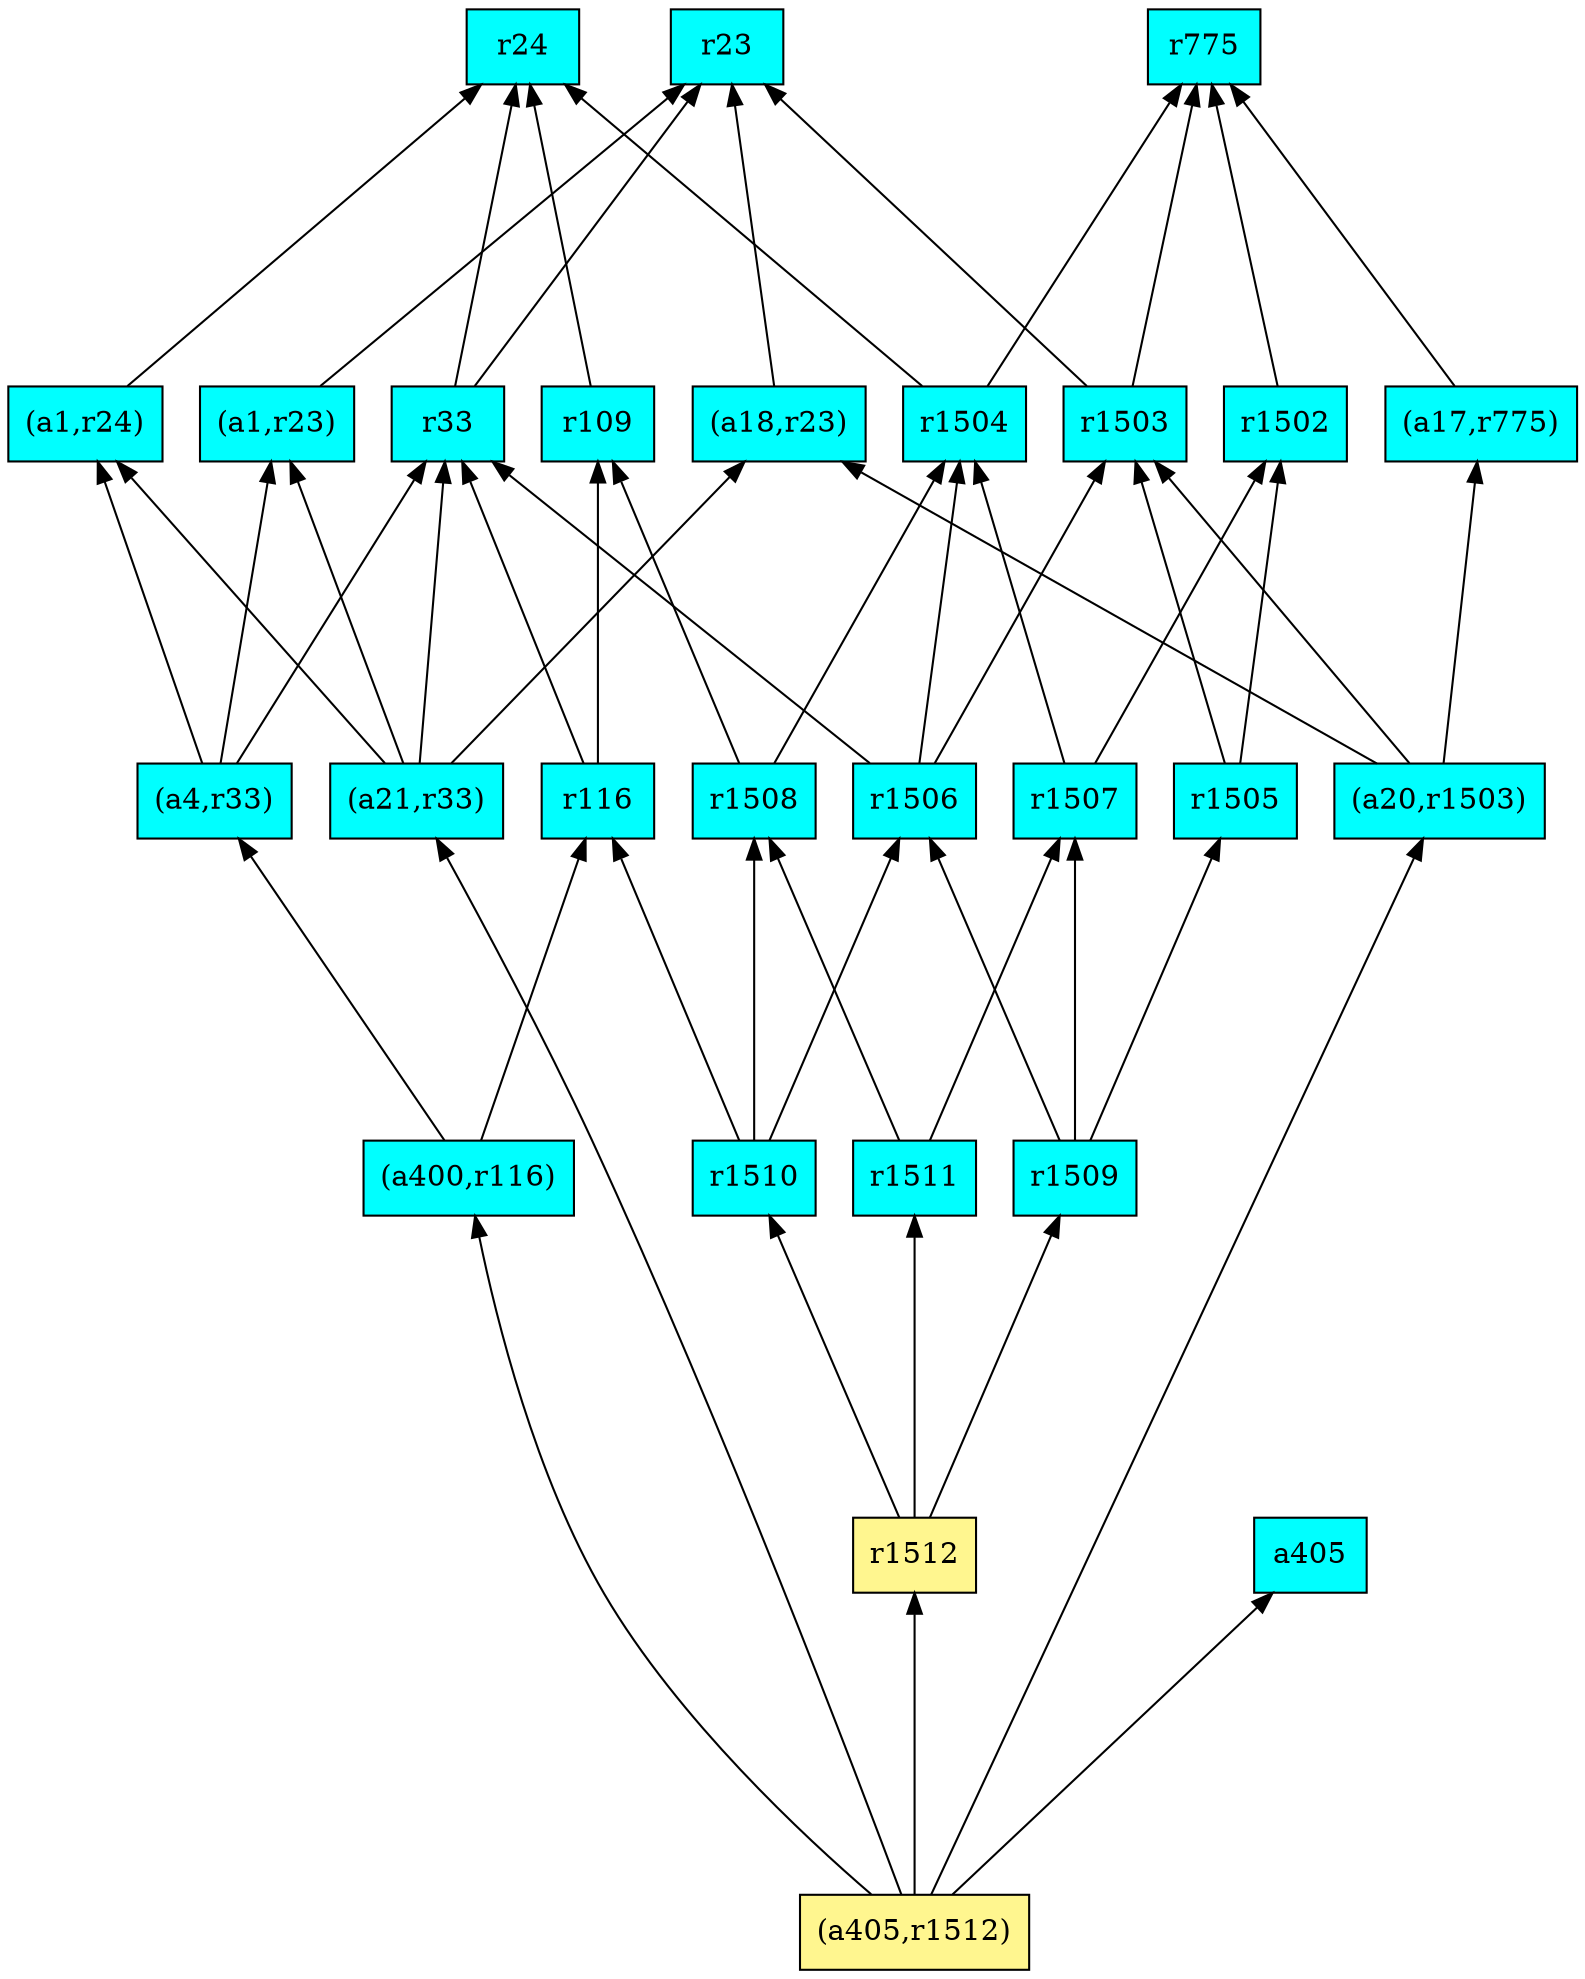 digraph G {
rankdir=BT;ranksep="2.0";
"r1510" [shape=record,fillcolor=cyan,style=filled,label="{r1510}"];
"r1511" [shape=record,fillcolor=cyan,style=filled,label="{r1511}"];
"(a4,r33)" [shape=record,fillcolor=cyan,style=filled,label="{(a4,r33)}"];
"(a21,r33)" [shape=record,fillcolor=cyan,style=filled,label="{(a21,r33)}"];
"(a20,r1503)" [shape=record,fillcolor=cyan,style=filled,label="{(a20,r1503)}"];
"(a17,r775)" [shape=record,fillcolor=cyan,style=filled,label="{(a17,r775)}"];
"r1502" [shape=record,fillcolor=cyan,style=filled,label="{r1502}"];
"(a400,r116)" [shape=record,fillcolor=cyan,style=filled,label="{(a400,r116)}"];
"r1508" [shape=record,fillcolor=cyan,style=filled,label="{r1508}"];
"a405" [shape=record,fillcolor=cyan,style=filled,label="{a405}"];
"r116" [shape=record,fillcolor=cyan,style=filled,label="{r116}"];
"r1512" [shape=record,fillcolor=khaki1,style=filled,label="{r1512}"];
"(a405,r1512)" [shape=record,fillcolor=khaki1,style=filled,label="{(a405,r1512)}"];
"(a1,r23)" [shape=record,fillcolor=cyan,style=filled,label="{(a1,r23)}"];
"r1503" [shape=record,fillcolor=cyan,style=filled,label="{r1503}"];
"r1505" [shape=record,fillcolor=cyan,style=filled,label="{r1505}"];
"(a1,r24)" [shape=record,fillcolor=cyan,style=filled,label="{(a1,r24)}"];
"r1506" [shape=record,fillcolor=cyan,style=filled,label="{r1506}"];
"r775" [shape=record,fillcolor=cyan,style=filled,label="{r775}"];
"r24" [shape=record,fillcolor=cyan,style=filled,label="{r24}"];
"(a18,r23)" [shape=record,fillcolor=cyan,style=filled,label="{(a18,r23)}"];
"r23" [shape=record,fillcolor=cyan,style=filled,label="{r23}"];
"r33" [shape=record,fillcolor=cyan,style=filled,label="{r33}"];
"r109" [shape=record,fillcolor=cyan,style=filled,label="{r109}"];
"r1504" [shape=record,fillcolor=cyan,style=filled,label="{r1504}"];
"r1509" [shape=record,fillcolor=cyan,style=filled,label="{r1509}"];
"r1507" [shape=record,fillcolor=cyan,style=filled,label="{r1507}"];
"r1510" -> "r116"
"r1510" -> "r1506"
"r1510" -> "r1508"
"r1511" -> "r1508"
"r1511" -> "r1507"
"(a4,r33)" -> "(a1,r23)"
"(a4,r33)" -> "(a1,r24)"
"(a4,r33)" -> "r33"
"(a21,r33)" -> "(a1,r23)"
"(a21,r33)" -> "(a1,r24)"
"(a21,r33)" -> "(a18,r23)"
"(a21,r33)" -> "r33"
"(a20,r1503)" -> "r1503"
"(a20,r1503)" -> "(a18,r23)"
"(a20,r1503)" -> "(a17,r775)"
"(a17,r775)" -> "r775"
"r1502" -> "r775"
"(a400,r116)" -> "r116"
"(a400,r116)" -> "(a4,r33)"
"r1508" -> "r109"
"r1508" -> "r1504"
"r116" -> "r109"
"r116" -> "r33"
"r1512" -> "r1510"
"r1512" -> "r1511"
"r1512" -> "r1509"
"(a405,r1512)" -> "r1512"
"(a405,r1512)" -> "(a21,r33)"
"(a405,r1512)" -> "(a20,r1503)"
"(a405,r1512)" -> "(a400,r116)"
"(a405,r1512)" -> "a405"
"(a1,r23)" -> "r23"
"r1503" -> "r775"
"r1503" -> "r23"
"r1505" -> "r1503"
"r1505" -> "r1502"
"(a1,r24)" -> "r24"
"r1506" -> "r1503"
"r1506" -> "r33"
"r1506" -> "r1504"
"(a18,r23)" -> "r23"
"r33" -> "r24"
"r33" -> "r23"
"r109" -> "r24"
"r1504" -> "r775"
"r1504" -> "r24"
"r1509" -> "r1505"
"r1509" -> "r1506"
"r1509" -> "r1507"
"r1507" -> "r1504"
"r1507" -> "r1502"
}